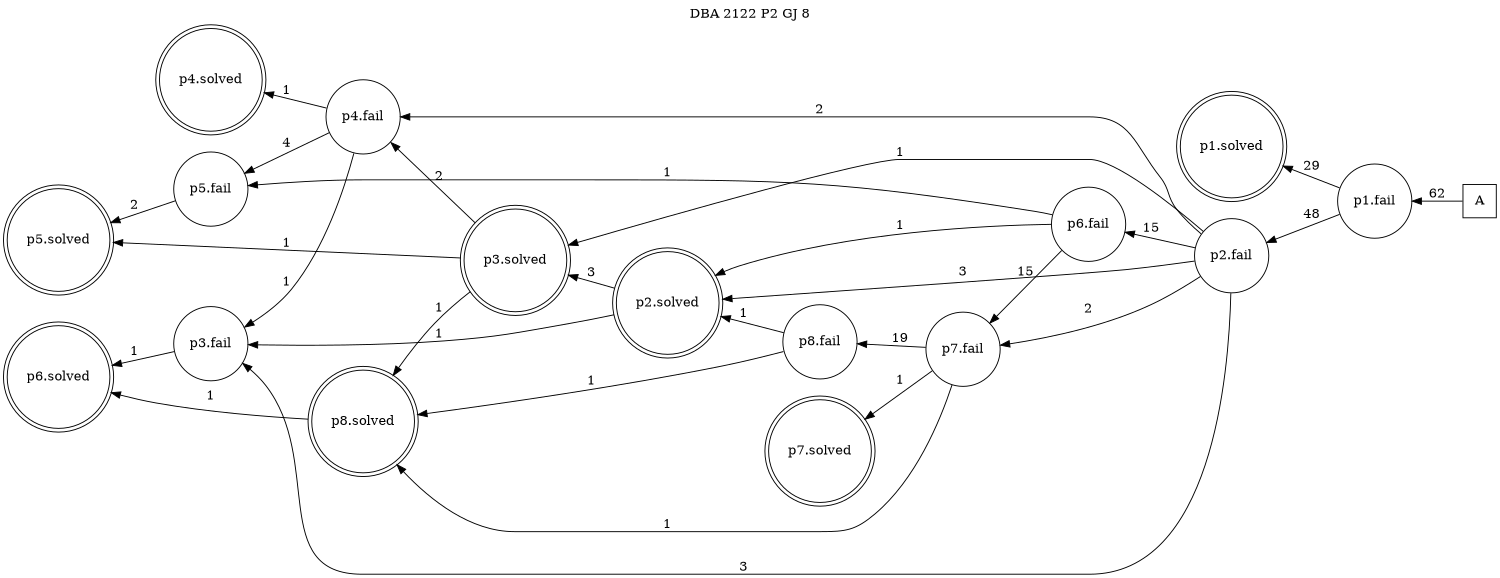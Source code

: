 digraph DBA_2122_P2_GJ_8_GOOD {
labelloc="tl"
label= " DBA 2122 P2 GJ 8 "
rankdir="RL";
graph [ size=" 10 , 10 !"]

"A" [shape="square" label="A"]
"p1.fail" [shape="circle" label="p1.fail"]
"p1.solved" [shape="doublecircle" label="p1.solved"]
"p2.fail" [shape="circle" label="p2.fail"]
"p3.fail" [shape="circle" label="p3.fail"]
"p4.fail" [shape="circle" label="p4.fail"]
"p2.solved" [shape="doublecircle" label="p2.solved"]
"p6.fail" [shape="circle" label="p6.fail"]
"p5.fail" [shape="circle" label="p5.fail"]
"p6.solved" [shape="doublecircle" label="p6.solved"]
"p3.solved" [shape="doublecircle" label="p3.solved"]
"p5.solved" [shape="doublecircle" label="p5.solved"]
"p7.fail" [shape="circle" label="p7.fail"]
"p7.solved" [shape="doublecircle" label="p7.solved"]
"p8.fail" [shape="circle" label="p8.fail"]
"p8.solved" [shape="doublecircle" label="p8.solved"]
"p4.solved" [shape="doublecircle" label="p4.solved"]
"A" -> "p1.fail" [ label=62]
"p1.fail" -> "p1.solved" [ label=29]
"p1.fail" -> "p2.fail" [ label=48]
"p2.fail" -> "p3.fail" [ label=3]
"p2.fail" -> "p4.fail" [ label=2]
"p2.fail" -> "p2.solved" [ label=3]
"p2.fail" -> "p6.fail" [ label=15]
"p2.fail" -> "p3.solved" [ label=1]
"p2.fail" -> "p7.fail" [ label=2]
"p3.fail" -> "p6.solved" [ label=1]
"p4.fail" -> "p3.fail" [ label=1]
"p4.fail" -> "p5.fail" [ label=4]
"p4.fail" -> "p4.solved" [ label=1]
"p2.solved" -> "p3.fail" [ label=1]
"p2.solved" -> "p3.solved" [ label=3]
"p6.fail" -> "p2.solved" [ label=1]
"p6.fail" -> "p5.fail" [ label=1]
"p6.fail" -> "p7.fail" [ label=15]
"p5.fail" -> "p5.solved" [ label=2]
"p3.solved" -> "p4.fail" [ label=2]
"p3.solved" -> "p5.solved" [ label=1]
"p3.solved" -> "p8.solved" [ label=1]
"p7.fail" -> "p7.solved" [ label=1]
"p7.fail" -> "p8.fail" [ label=19]
"p7.fail" -> "p8.solved" [ label=1]
"p8.fail" -> "p2.solved" [ label=1]
"p8.fail" -> "p8.solved" [ label=1]
"p8.solved" -> "p6.solved" [ label=1]
}
